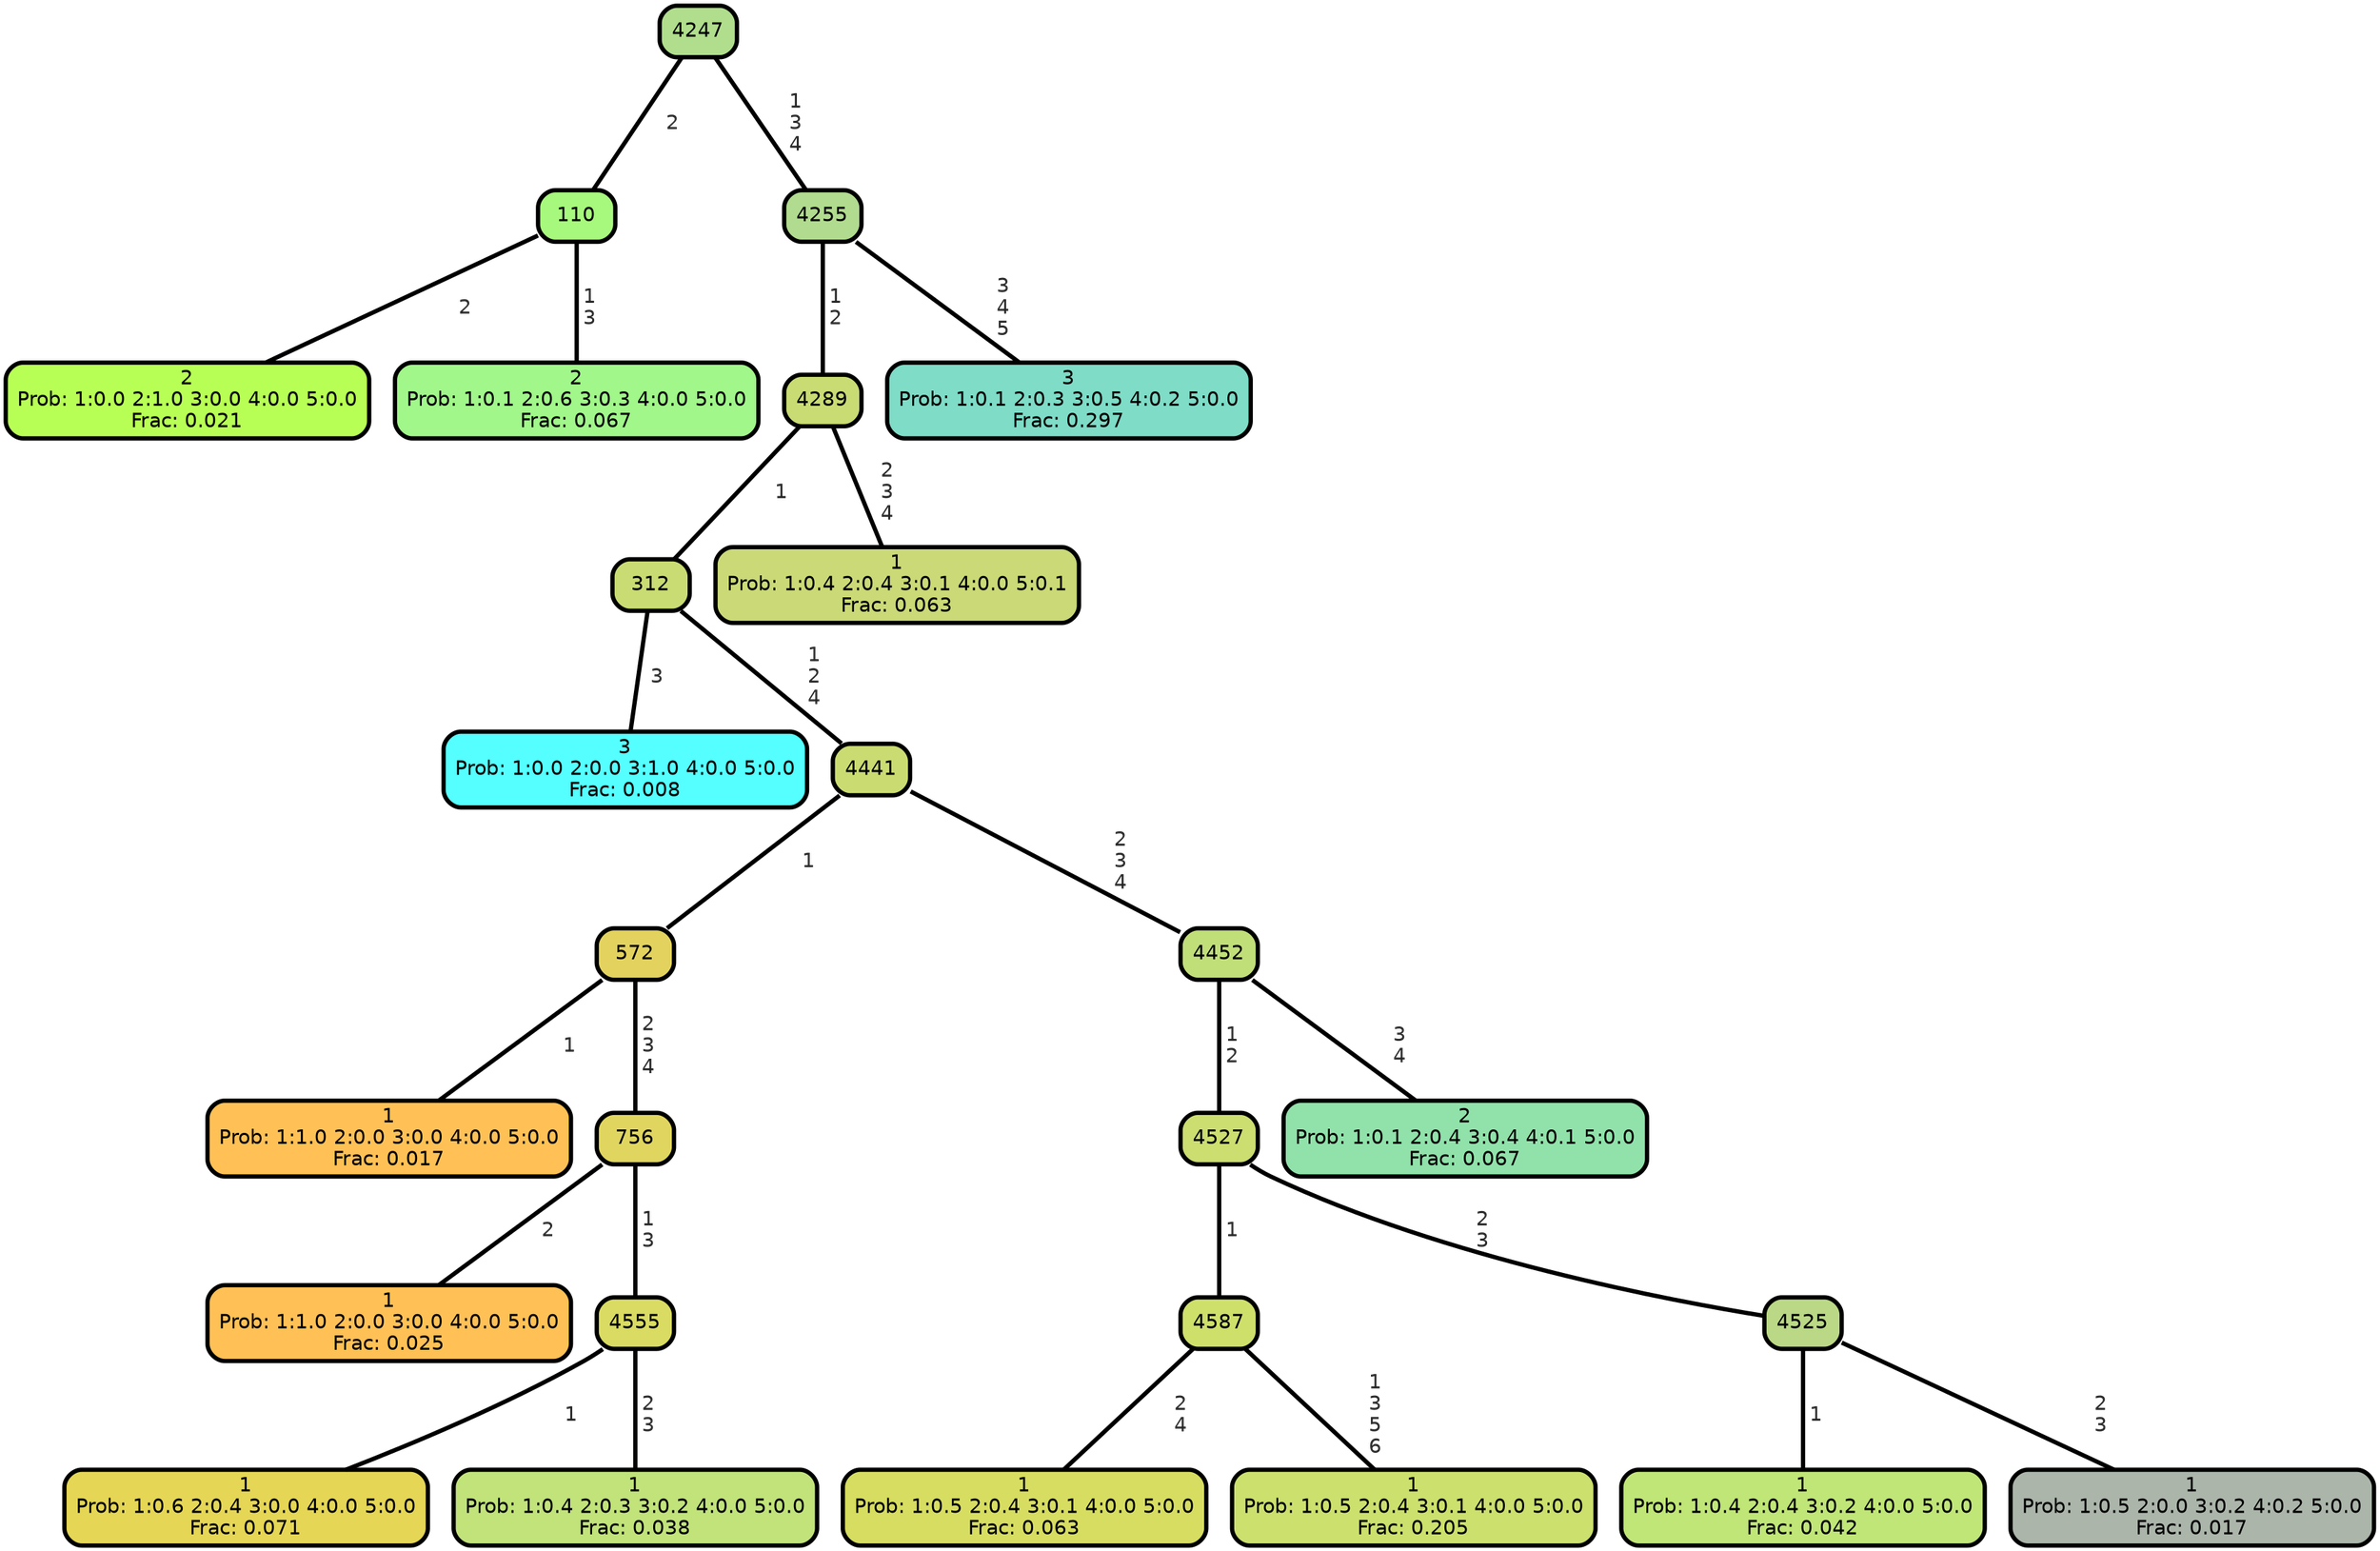 graph Tree {
node [shape=box, style="filled, rounded",color="black",penwidth="3",fontcolor="black",                 fontname=helvetica] ;
graph [ranksep="0 equally", splines=straight,                 bgcolor=transparent, dpi=200] ;
edge [fontname=helvetica, fontweight=bold,fontcolor=grey14,color=black] ;
0 [label="2
Prob: 1:0.0 2:1.0 3:0.0 4:0.0 5:0.0
Frac: 0.021", fillcolor="#b8ff55"] ;
1 [label="110", fillcolor="#a7f97d"] ;
2 [label="2
Prob: 1:0.1 2:0.6 3:0.3 4:0.0 5:0.0
Frac: 0.067", fillcolor="#a1f78a"] ;
3 [label="4247", fillcolor="#b0de8d"] ;
4 [label="3
Prob: 1:0.0 2:0.0 3:1.0 4:0.0 5:0.0
Frac: 0.008", fillcolor="#55ffff"] ;
5 [label="312", fillcolor="#c9dc73"] ;
6 [label="1
Prob: 1:1.0 2:0.0 3:0.0 4:0.0 5:0.0
Frac: 0.017", fillcolor="#ffc155"] ;
7 [label="572", fillcolor="#e3d35e"] ;
8 [label="1
Prob: 1:1.0 2:0.0 3:0.0 4:0.0 5:0.0
Frac: 0.025", fillcolor="#ffc155"] ;
9 [label="756", fillcolor="#e0d65f"] ;
10 [label="1
Prob: 1:0.6 2:0.4 3:0.0 4:0.0 5:0.0
Frac: 0.071", fillcolor="#e5d655"] ;
11 [label="4555", fillcolor="#d9db62"] ;
12 [label="1
Prob: 1:0.4 2:0.3 3:0.2 4:0.0 5:0.0
Frac: 0.038", fillcolor="#c1e37a"] ;
13 [label="4441", fillcolor="#cadc71"] ;
14 [label="1
Prob: 1:0.5 2:0.4 3:0.1 4:0.0 5:0.0
Frac: 0.063", fillcolor="#d7dd60"] ;
15 [label="4587", fillcolor="#cfe06a"] ;
16 [label="1
Prob: 1:0.5 2:0.4 3:0.1 4:0.0 5:0.0
Frac: 0.205", fillcolor="#cce06d"] ;
17 [label="4527", fillcolor="#cbde6f"] ;
18 [label="1
Prob: 1:0.4 2:0.4 3:0.2 4:0.0 5:0.0
Frac: 0.042", fillcolor="#c0e677"] ;
19 [label="4525", fillcolor="#bad885"] ;
20 [label="1
Prob: 1:0.5 2:0.0 3:0.2 4:0.2 5:0.0
Frac: 0.017", fillcolor="#abb5aa"] ;
21 [label="4452", fillcolor="#c1df79"] ;
22 [label="2
Prob: 1:0.1 2:0.4 3:0.4 4:0.1 5:0.0
Frac: 0.067", fillcolor="#90e2aa"] ;
23 [label="4289", fillcolor="#c9dc74"] ;
24 [label="1
Prob: 1:0.4 2:0.4 3:0.1 4:0.0 5:0.1
Frac: 0.063", fillcolor="#cbda77"] ;
25 [label="4255", fillcolor="#b1dc8f"] ;
26 [label="3
Prob: 1:0.1 2:0.3 3:0.5 4:0.2 5:0.0
Frac: 0.297", fillcolor="#7edcc7"] ;
1 -- 0 [label=" 2",penwidth=3] ;
1 -- 2 [label=" 1\n 3",penwidth=3] ;
3 -- 1 [label=" 2",penwidth=3] ;
3 -- 25 [label=" 1\n 3\n 4",penwidth=3] ;
5 -- 4 [label=" 3",penwidth=3] ;
5 -- 13 [label=" 1\n 2\n 4",penwidth=3] ;
7 -- 6 [label=" 1",penwidth=3] ;
7 -- 9 [label=" 2\n 3\n 4",penwidth=3] ;
9 -- 8 [label=" 2",penwidth=3] ;
9 -- 11 [label=" 1\n 3",penwidth=3] ;
11 -- 10 [label=" 1",penwidth=3] ;
11 -- 12 [label=" 2\n 3",penwidth=3] ;
13 -- 7 [label=" 1",penwidth=3] ;
13 -- 21 [label=" 2\n 3\n 4",penwidth=3] ;
15 -- 14 [label=" 2\n 4",penwidth=3] ;
15 -- 16 [label=" 1\n 3\n 5\n 6",penwidth=3] ;
17 -- 15 [label=" 1",penwidth=3] ;
17 -- 19 [label=" 2\n 3",penwidth=3] ;
19 -- 18 [label=" 1",penwidth=3] ;
19 -- 20 [label=" 2\n 3",penwidth=3] ;
21 -- 17 [label=" 1\n 2",penwidth=3] ;
21 -- 22 [label=" 3\n 4",penwidth=3] ;
23 -- 5 [label=" 1",penwidth=3] ;
23 -- 24 [label=" 2\n 3\n 4",penwidth=3] ;
25 -- 23 [label=" 1\n 2",penwidth=3] ;
25 -- 26 [label=" 3\n 4\n 5",penwidth=3] ;
{rank = same;}}
